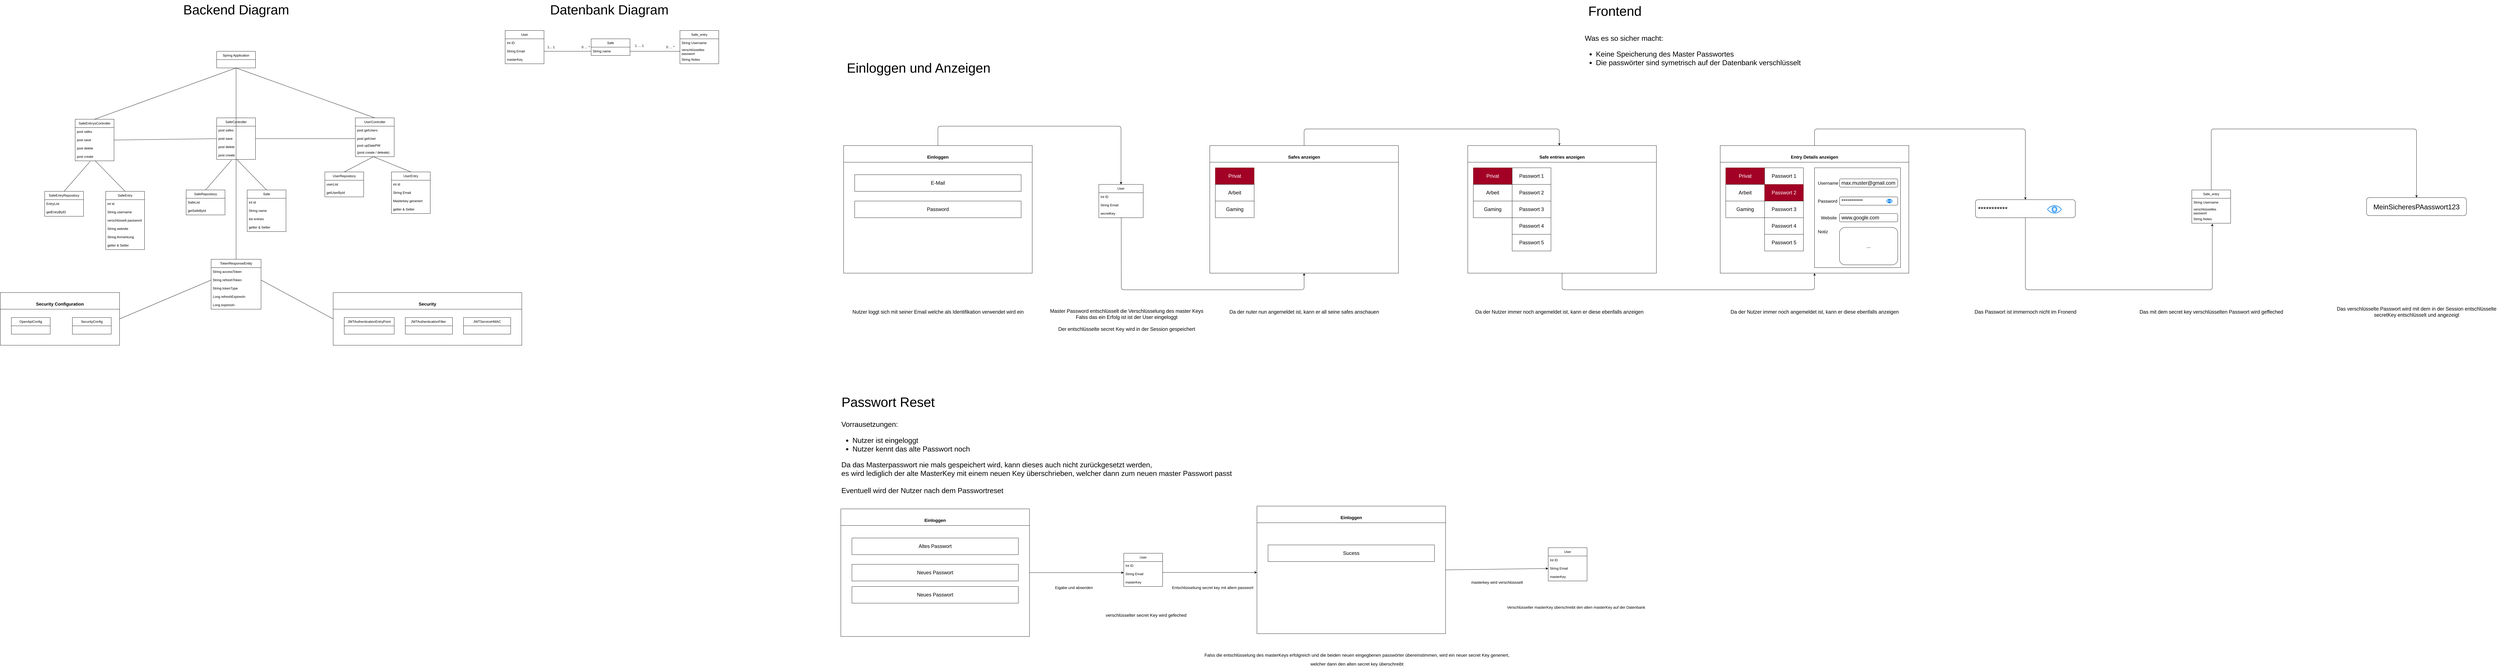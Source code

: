 <mxfile>
    <diagram id="yljdF-pFXAPBTN3tDBmU" name="Page-1">
        <mxGraphModel dx="3310" dy="1337" grid="1" gridSize="10" guides="1" tooltips="1" connect="1" arrows="1" fold="1" page="0" pageScale="1" pageWidth="827" pageHeight="1169" math="0" shadow="0">
            <root>
                <mxCell id="0"/>
                <mxCell id="1" parent="0"/>
                <mxCell id="2" value="UserEntry" style="swimlane;fontStyle=0;childLayout=stackLayout;horizontal=1;startSize=30;horizontalStack=0;resizeParent=1;resizeParentMax=0;resizeLast=0;collapsible=1;marginBottom=0;whiteSpace=wrap;html=1;" parent="1" vertex="1">
                    <mxGeometry x="190" y="325" width="140" height="150" as="geometry"/>
                </mxCell>
                <mxCell id="53" value="int id" style="text;strokeColor=none;fillColor=none;align=left;verticalAlign=middle;spacingLeft=4;spacingRight=4;overflow=hidden;points=[[0,0.5],[1,0.5]];portConstraint=eastwest;rotatable=0;whiteSpace=wrap;html=1;" parent="2" vertex="1">
                    <mxGeometry y="30" width="140" height="30" as="geometry"/>
                </mxCell>
                <mxCell id="3" value="String Email" style="text;strokeColor=none;fillColor=none;align=left;verticalAlign=middle;spacingLeft=4;spacingRight=4;overflow=hidden;points=[[0,0.5],[1,0.5]];portConstraint=eastwest;rotatable=0;whiteSpace=wrap;html=1;" parent="2" vertex="1">
                    <mxGeometry y="60" width="140" height="30" as="geometry"/>
                </mxCell>
                <mxCell id="4" value="Masterkey generiert" style="text;strokeColor=none;fillColor=none;align=left;verticalAlign=middle;spacingLeft=4;spacingRight=4;overflow=hidden;points=[[0,0.5],[1,0.5]];portConstraint=eastwest;rotatable=0;whiteSpace=wrap;html=1;" parent="2" vertex="1">
                    <mxGeometry y="90" width="140" height="30" as="geometry"/>
                </mxCell>
                <mxCell id="15" value="getter &amp;amp; Setter" style="text;strokeColor=none;fillColor=none;align=left;verticalAlign=middle;spacingLeft=4;spacingRight=4;overflow=hidden;points=[[0,0.5],[1,0.5]];portConstraint=eastwest;rotatable=0;whiteSpace=wrap;html=1;" parent="2" vertex="1">
                    <mxGeometry y="120" width="140" height="30" as="geometry"/>
                </mxCell>
                <mxCell id="6" value="UserRepository" style="swimlane;fontStyle=0;childLayout=stackLayout;horizontal=1;startSize=30;horizontalStack=0;resizeParent=1;resizeParentMax=0;resizeLast=0;collapsible=1;marginBottom=0;whiteSpace=wrap;html=1;" parent="1" vertex="1">
                    <mxGeometry x="-50" y="325" width="140" height="90" as="geometry"/>
                </mxCell>
                <mxCell id="16" value="userList" style="text;strokeColor=none;fillColor=none;align=left;verticalAlign=middle;spacingLeft=4;spacingRight=4;overflow=hidden;points=[[0,0.5],[1,0.5]];portConstraint=eastwest;rotatable=0;whiteSpace=wrap;html=1;" parent="6" vertex="1">
                    <mxGeometry y="30" width="140" height="30" as="geometry"/>
                </mxCell>
                <mxCell id="18" value="getUserById" style="text;strokeColor=none;fillColor=none;align=left;verticalAlign=middle;spacingLeft=4;spacingRight=4;overflow=hidden;points=[[0,0.5],[1,0.5]];portConstraint=eastwest;rotatable=0;whiteSpace=wrap;html=1;" parent="6" vertex="1">
                    <mxGeometry y="60" width="140" height="30" as="geometry"/>
                </mxCell>
                <mxCell id="9" value="UserController" style="swimlane;fontStyle=0;childLayout=stackLayout;horizontal=1;startSize=30;horizontalStack=0;resizeParent=1;resizeParentMax=0;resizeLast=0;collapsible=1;marginBottom=0;whiteSpace=wrap;html=1;" parent="1" vertex="1">
                    <mxGeometry x="60" y="130" width="140" height="140" as="geometry"/>
                </mxCell>
                <mxCell id="14" value="post getUsers" style="text;strokeColor=none;fillColor=none;align=left;verticalAlign=middle;spacingLeft=4;spacingRight=4;overflow=hidden;points=[[0,0.5],[1,0.5]];portConstraint=eastwest;rotatable=0;whiteSpace=wrap;html=1;" parent="9" vertex="1">
                    <mxGeometry y="30" width="140" height="30" as="geometry"/>
                </mxCell>
                <mxCell id="17" value="post getUser" style="text;strokeColor=none;fillColor=none;align=left;verticalAlign=middle;spacingLeft=4;spacingRight=4;overflow=hidden;points=[[0,0.5],[1,0.5]];portConstraint=eastwest;rotatable=0;whiteSpace=wrap;html=1;" parent="9" vertex="1">
                    <mxGeometry y="60" width="140" height="30" as="geometry"/>
                </mxCell>
                <mxCell id="104" value="post upDatePW" style="text;strokeColor=none;fillColor=none;align=left;verticalAlign=middle;spacingLeft=4;spacingRight=4;overflow=hidden;points=[[0,0.5],[1,0.5]];portConstraint=eastwest;rotatable=0;whiteSpace=wrap;html=1;" parent="9" vertex="1">
                    <mxGeometry y="90" width="140" height="20" as="geometry"/>
                </mxCell>
                <mxCell id="19" value="(post create / deleate)" style="text;strokeColor=none;fillColor=none;align=left;verticalAlign=middle;spacingLeft=4;spacingRight=4;overflow=hidden;points=[[0,0.5],[1,0.5]];portConstraint=eastwest;rotatable=0;whiteSpace=wrap;html=1;" parent="9" vertex="1">
                    <mxGeometry y="110" width="140" height="30" as="geometry"/>
                </mxCell>
                <mxCell id="10" value="Spring Application" style="swimlane;fontStyle=0;childLayout=stackLayout;horizontal=1;startSize=30;horizontalStack=0;resizeParent=1;resizeParentMax=0;resizeLast=0;collapsible=1;marginBottom=0;whiteSpace=wrap;html=1;" parent="1" vertex="1">
                    <mxGeometry x="-440" y="-110" width="140" height="60" as="geometry"/>
                </mxCell>
                <mxCell id="20" value="" style="endArrow=none;html=1;entryX=0.46;entryY=1.02;entryDx=0;entryDy=0;exitX=0.5;exitY=0;exitDx=0;exitDy=0;entryPerimeter=0;" parent="1" source="6" target="19" edge="1">
                    <mxGeometry width="50" height="50" relative="1" as="geometry">
                        <mxPoint x="400" y="340" as="sourcePoint"/>
                        <mxPoint x="450" y="290" as="targetPoint"/>
                    </mxGeometry>
                </mxCell>
                <mxCell id="21" value="" style="endArrow=none;html=1;entryX=0.5;entryY=1;entryDx=0;entryDy=0;exitX=0.5;exitY=0;exitDx=0;exitDy=0;" parent="1" source="9" target="10" edge="1">
                    <mxGeometry width="50" height="50" relative="1" as="geometry">
                        <mxPoint x="160" y="140" as="sourcePoint"/>
                        <mxPoint x="160" y="50" as="targetPoint"/>
                    </mxGeometry>
                </mxCell>
                <mxCell id="22" value="" style="endArrow=none;html=1;entryX=0.476;entryY=1.02;entryDx=0;entryDy=0;exitX=0.5;exitY=0;exitDx=0;exitDy=0;entryPerimeter=0;" parent="1" source="2" target="19" edge="1">
                    <mxGeometry width="50" height="50" relative="1" as="geometry">
                        <mxPoint x="30" y="335" as="sourcePoint"/>
                        <mxPoint x="154.4" y="260.6" as="targetPoint"/>
                    </mxGeometry>
                </mxCell>
                <mxCell id="23" value="Safe" style="swimlane;fontStyle=0;childLayout=stackLayout;horizontal=1;startSize=30;horizontalStack=0;resizeParent=1;resizeParentMax=0;resizeLast=0;collapsible=1;marginBottom=0;whiteSpace=wrap;html=1;" parent="1" vertex="1">
                    <mxGeometry x="-330" y="390" width="140" height="150" as="geometry"/>
                </mxCell>
                <mxCell id="24" value="int id" style="text;strokeColor=none;fillColor=none;align=left;verticalAlign=middle;spacingLeft=4;spacingRight=4;overflow=hidden;points=[[0,0.5],[1,0.5]];portConstraint=eastwest;rotatable=0;whiteSpace=wrap;html=1;" parent="23" vertex="1">
                    <mxGeometry y="30" width="140" height="30" as="geometry"/>
                </mxCell>
                <mxCell id="52" value="String name" style="text;strokeColor=none;fillColor=none;align=left;verticalAlign=middle;spacingLeft=4;spacingRight=4;overflow=hidden;points=[[0,0.5],[1,0.5]];portConstraint=eastwest;rotatable=0;whiteSpace=wrap;html=1;" parent="23" vertex="1">
                    <mxGeometry y="60" width="140" height="30" as="geometry"/>
                </mxCell>
                <mxCell id="48" value="list entries" style="text;strokeColor=none;fillColor=none;align=left;verticalAlign=middle;spacingLeft=4;spacingRight=4;overflow=hidden;points=[[0,0.5],[1,0.5]];portConstraint=eastwest;rotatable=0;whiteSpace=wrap;html=1;" parent="23" vertex="1">
                    <mxGeometry y="90" width="140" height="30" as="geometry"/>
                </mxCell>
                <mxCell id="25" value="getter &amp;amp; Setter" style="text;strokeColor=none;fillColor=none;align=left;verticalAlign=middle;spacingLeft=4;spacingRight=4;overflow=hidden;points=[[0,0.5],[1,0.5]];portConstraint=eastwest;rotatable=0;whiteSpace=wrap;html=1;" parent="23" vertex="1">
                    <mxGeometry y="120" width="140" height="30" as="geometry"/>
                </mxCell>
                <mxCell id="27" value="User" style="swimlane;fontStyle=0;childLayout=stackLayout;horizontal=1;startSize=30;horizontalStack=0;resizeParent=1;resizeParentMax=0;resizeLast=0;collapsible=1;marginBottom=0;whiteSpace=wrap;html=1;" parent="1" vertex="1">
                    <mxGeometry x="600" y="-185" width="140" height="120" as="geometry"/>
                </mxCell>
                <mxCell id="28" value="Int ID" style="text;strokeColor=none;fillColor=none;align=left;verticalAlign=middle;spacingLeft=4;spacingRight=4;overflow=hidden;points=[[0,0.5],[1,0.5]];portConstraint=eastwest;rotatable=0;whiteSpace=wrap;html=1;" parent="27" vertex="1">
                    <mxGeometry y="30" width="140" height="30" as="geometry"/>
                </mxCell>
                <mxCell id="108" value="String Email" style="text;strokeColor=none;fillColor=none;align=left;verticalAlign=middle;spacingLeft=4;spacingRight=4;overflow=hidden;points=[[0,0.5],[1,0.5]];portConstraint=eastwest;rotatable=0;whiteSpace=wrap;html=1;" parent="27" vertex="1">
                    <mxGeometry y="60" width="140" height="30" as="geometry"/>
                </mxCell>
                <mxCell id="29" value="masterKey" style="text;strokeColor=none;fillColor=none;align=left;verticalAlign=middle;spacingLeft=4;spacingRight=4;overflow=hidden;points=[[0,0.5],[1,0.5]];portConstraint=eastwest;rotatable=0;whiteSpace=wrap;html=1;" parent="27" vertex="1">
                    <mxGeometry y="90" width="140" height="30" as="geometry"/>
                </mxCell>
                <mxCell id="31" value="&lt;font style=&quot;font-size: 48px;&quot;&gt;Datenbank Diagram&lt;/font&gt;" style="text;html=1;align=center;verticalAlign=middle;resizable=0;points=[];autosize=1;strokeColor=none;fillColor=none;" parent="1" vertex="1">
                    <mxGeometry x="750" y="-295" width="450" height="70" as="geometry"/>
                </mxCell>
                <mxCell id="32" value="Safe" style="swimlane;fontStyle=0;childLayout=stackLayout;horizontal=1;startSize=30;horizontalStack=0;resizeParent=1;resizeParentMax=0;resizeLast=0;collapsible=1;marginBottom=0;whiteSpace=wrap;html=1;" parent="1" vertex="1">
                    <mxGeometry x="910" y="-155" width="140" height="60" as="geometry"/>
                </mxCell>
                <mxCell id="33" value="String name" style="text;strokeColor=none;fillColor=none;align=left;verticalAlign=middle;spacingLeft=4;spacingRight=4;overflow=hidden;points=[[0,0.5],[1,0.5]];portConstraint=eastwest;rotatable=0;whiteSpace=wrap;html=1;" parent="32" vertex="1">
                    <mxGeometry y="30" width="140" height="30" as="geometry"/>
                </mxCell>
                <mxCell id="35" value="Safe_entry" style="swimlane;fontStyle=0;childLayout=stackLayout;horizontal=1;startSize=30;horizontalStack=0;resizeParent=1;resizeParentMax=0;resizeLast=0;collapsible=1;marginBottom=0;whiteSpace=wrap;html=1;" parent="1" vertex="1">
                    <mxGeometry x="1230" y="-185" width="140" height="120" as="geometry"/>
                </mxCell>
                <mxCell id="38" value="String Username" style="text;strokeColor=none;fillColor=none;align=left;verticalAlign=middle;spacingLeft=4;spacingRight=4;overflow=hidden;points=[[0,0.5],[1,0.5]];portConstraint=eastwest;rotatable=0;whiteSpace=wrap;html=1;" parent="35" vertex="1">
                    <mxGeometry y="30" width="140" height="30" as="geometry"/>
                </mxCell>
                <mxCell id="39" value="verschlüsseltes passwort" style="text;strokeColor=none;fillColor=none;align=left;verticalAlign=middle;spacingLeft=4;spacingRight=4;overflow=hidden;points=[[0,0.5],[1,0.5]];portConstraint=eastwest;rotatable=0;whiteSpace=wrap;html=1;" parent="35" vertex="1">
                    <mxGeometry y="60" width="140" height="30" as="geometry"/>
                </mxCell>
                <mxCell id="37" value="String Notes" style="text;strokeColor=none;fillColor=none;align=left;verticalAlign=middle;spacingLeft=4;spacingRight=4;overflow=hidden;points=[[0,0.5],[1,0.5]];portConstraint=eastwest;rotatable=0;whiteSpace=wrap;html=1;" parent="35" vertex="1">
                    <mxGeometry y="90" width="140" height="30" as="geometry"/>
                </mxCell>
                <mxCell id="42" value="" style="endArrow=none;html=1;exitX=1;exitY=0.5;exitDx=0;exitDy=0;entryX=0;entryY=0.5;entryDx=0;entryDy=0;" parent="1" source="108" target="33" edge="1">
                    <mxGeometry width="50" height="50" relative="1" as="geometry">
                        <mxPoint x="1070" y="-245" as="sourcePoint"/>
                        <mxPoint x="1120" y="-295" as="targetPoint"/>
                    </mxGeometry>
                </mxCell>
                <mxCell id="43" value="" style="endArrow=none;html=1;exitX=1;exitY=0.5;exitDx=0;exitDy=0;entryX=0;entryY=0.5;entryDx=0;entryDy=0;" parent="1" source="33" target="39" edge="1">
                    <mxGeometry width="50" height="50" relative="1" as="geometry">
                        <mxPoint x="831.54" y="-112.09" as="sourcePoint"/>
                        <mxPoint x="920" y="-130" as="targetPoint"/>
                    </mxGeometry>
                </mxCell>
                <mxCell id="44" value="1... 1" style="text;html=1;align=center;verticalAlign=middle;resizable=0;points=[];autosize=1;strokeColor=none;fillColor=none;" parent="1" vertex="1">
                    <mxGeometry x="740" y="-140" width="50" height="30" as="geometry"/>
                </mxCell>
                <mxCell id="45" value="0 … *" style="text;html=1;align=center;verticalAlign=middle;resizable=0;points=[];autosize=1;strokeColor=none;fillColor=none;" parent="1" vertex="1">
                    <mxGeometry x="865" y="-140" width="50" height="30" as="geometry"/>
                </mxCell>
                <mxCell id="46" value="0 … *" style="text;html=1;align=center;verticalAlign=middle;resizable=0;points=[];autosize=1;strokeColor=none;fillColor=none;" parent="1" vertex="1">
                    <mxGeometry x="1170" y="-140" width="50" height="30" as="geometry"/>
                </mxCell>
                <mxCell id="47" value="1 … 1&amp;nbsp;" style="text;html=1;align=center;verticalAlign=middle;resizable=0;points=[];autosize=1;strokeColor=none;fillColor=none;" parent="1" vertex="1">
                    <mxGeometry x="1055" y="-145" width="60" height="30" as="geometry"/>
                </mxCell>
                <mxCell id="49" value="SafeRepository" style="swimlane;fontStyle=0;childLayout=stackLayout;horizontal=1;startSize=30;horizontalStack=0;resizeParent=1;resizeParentMax=0;resizeLast=0;collapsible=1;marginBottom=0;whiteSpace=wrap;html=1;" parent="1" vertex="1">
                    <mxGeometry x="-550" y="390" width="140" height="90" as="geometry"/>
                </mxCell>
                <mxCell id="50" value="SafeList" style="text;strokeColor=none;fillColor=none;align=left;verticalAlign=middle;spacingLeft=4;spacingRight=4;overflow=hidden;points=[[0,0.5],[1,0.5]];portConstraint=eastwest;rotatable=0;whiteSpace=wrap;html=1;" parent="49" vertex="1">
                    <mxGeometry y="30" width="140" height="30" as="geometry"/>
                </mxCell>
                <mxCell id="51" value="getSafeById" style="text;strokeColor=none;fillColor=none;align=left;verticalAlign=middle;spacingLeft=4;spacingRight=4;overflow=hidden;points=[[0,0.5],[1,0.5]];portConstraint=eastwest;rotatable=0;whiteSpace=wrap;html=1;" parent="49" vertex="1">
                    <mxGeometry y="60" width="140" height="30" as="geometry"/>
                </mxCell>
                <mxCell id="54" value="SafeController" style="swimlane;fontStyle=0;childLayout=stackLayout;horizontal=1;startSize=30;horizontalStack=0;resizeParent=1;resizeParentMax=0;resizeLast=0;collapsible=1;marginBottom=0;whiteSpace=wrap;html=1;" parent="1" vertex="1">
                    <mxGeometry x="-440" y="130" width="140" height="150" as="geometry"/>
                </mxCell>
                <mxCell id="55" value="post safes" style="text;strokeColor=none;fillColor=none;align=left;verticalAlign=middle;spacingLeft=4;spacingRight=4;overflow=hidden;points=[[0,0.5],[1,0.5]];portConstraint=eastwest;rotatable=0;whiteSpace=wrap;html=1;" parent="54" vertex="1">
                    <mxGeometry y="30" width="140" height="30" as="geometry"/>
                </mxCell>
                <mxCell id="60" value="post save" style="text;strokeColor=none;fillColor=none;align=left;verticalAlign=middle;spacingLeft=4;spacingRight=4;overflow=hidden;points=[[0,0.5],[1,0.5]];portConstraint=eastwest;rotatable=0;whiteSpace=wrap;html=1;" parent="54" vertex="1">
                    <mxGeometry y="60" width="140" height="30" as="geometry"/>
                </mxCell>
                <mxCell id="56" value="post delete" style="text;strokeColor=none;fillColor=none;align=left;verticalAlign=middle;spacingLeft=4;spacingRight=4;overflow=hidden;points=[[0,0.5],[1,0.5]];portConstraint=eastwest;rotatable=0;whiteSpace=wrap;html=1;" parent="54" vertex="1">
                    <mxGeometry y="90" width="140" height="30" as="geometry"/>
                </mxCell>
                <mxCell id="61" value="post create" style="text;strokeColor=none;fillColor=none;align=left;verticalAlign=middle;spacingLeft=4;spacingRight=4;overflow=hidden;points=[[0,0.5],[1,0.5]];portConstraint=eastwest;rotatable=0;whiteSpace=wrap;html=1;" parent="54" vertex="1">
                    <mxGeometry y="120" width="140" height="30" as="geometry"/>
                </mxCell>
                <mxCell id="58" value="" style="endArrow=none;html=1;exitX=0.5;exitY=0;exitDx=0;exitDy=0;entryX=0.516;entryY=0.995;entryDx=0;entryDy=0;entryPerimeter=0;" parent="1" source="23" target="61" edge="1">
                    <mxGeometry width="50" height="50" relative="1" as="geometry">
                        <mxPoint x="50" y="490" as="sourcePoint"/>
                        <mxPoint x="-380" y="250" as="targetPoint"/>
                    </mxGeometry>
                </mxCell>
                <mxCell id="59" value="" style="endArrow=none;html=1;exitX=0.5;exitY=0;exitDx=0;exitDy=0;entryX=0.387;entryY=1.059;entryDx=0;entryDy=0;entryPerimeter=0;" parent="1" source="49" target="61" edge="1">
                    <mxGeometry width="50" height="50" relative="1" as="geometry">
                        <mxPoint x="-250" y="340" as="sourcePoint"/>
                        <mxPoint x="-382.04" y="248.44" as="targetPoint"/>
                    </mxGeometry>
                </mxCell>
                <mxCell id="62" value="SafeEntry" style="swimlane;fontStyle=0;childLayout=stackLayout;horizontal=1;startSize=30;horizontalStack=0;resizeParent=1;resizeParentMax=0;resizeLast=0;collapsible=1;marginBottom=0;whiteSpace=wrap;html=1;" parent="1" vertex="1">
                    <mxGeometry x="-840" y="395" width="140" height="210" as="geometry"/>
                </mxCell>
                <mxCell id="63" value="int id" style="text;strokeColor=none;fillColor=none;align=left;verticalAlign=middle;spacingLeft=4;spacingRight=4;overflow=hidden;points=[[0,0.5],[1,0.5]];portConstraint=eastwest;rotatable=0;whiteSpace=wrap;html=1;" parent="62" vertex="1">
                    <mxGeometry y="30" width="140" height="30" as="geometry"/>
                </mxCell>
                <mxCell id="64" value="String username" style="text;strokeColor=none;fillColor=none;align=left;verticalAlign=middle;spacingLeft=4;spacingRight=4;overflow=hidden;points=[[0,0.5],[1,0.5]];portConstraint=eastwest;rotatable=0;whiteSpace=wrap;html=1;" parent="62" vertex="1">
                    <mxGeometry y="60" width="140" height="30" as="geometry"/>
                </mxCell>
                <mxCell id="65" value="verschlüsselt password&amp;nbsp;" style="text;strokeColor=none;fillColor=none;align=left;verticalAlign=middle;spacingLeft=4;spacingRight=4;overflow=hidden;points=[[0,0.5],[1,0.5]];portConstraint=eastwest;rotatable=0;whiteSpace=wrap;html=1;" parent="62" vertex="1">
                    <mxGeometry y="90" width="140" height="30" as="geometry"/>
                </mxCell>
                <mxCell id="77" value="String website" style="text;strokeColor=none;fillColor=none;align=left;verticalAlign=middle;spacingLeft=4;spacingRight=4;overflow=hidden;points=[[0,0.5],[1,0.5]];portConstraint=eastwest;rotatable=0;whiteSpace=wrap;html=1;" parent="62" vertex="1">
                    <mxGeometry y="120" width="140" height="30" as="geometry"/>
                </mxCell>
                <mxCell id="78" value="String Anmerkung" style="text;strokeColor=none;fillColor=none;align=left;verticalAlign=middle;spacingLeft=4;spacingRight=4;overflow=hidden;points=[[0,0.5],[1,0.5]];portConstraint=eastwest;rotatable=0;whiteSpace=wrap;html=1;" parent="62" vertex="1">
                    <mxGeometry y="150" width="140" height="30" as="geometry"/>
                </mxCell>
                <mxCell id="66" value="getter &amp;amp; Setter" style="text;strokeColor=none;fillColor=none;align=left;verticalAlign=middle;spacingLeft=4;spacingRight=4;overflow=hidden;points=[[0,0.5],[1,0.5]];portConstraint=eastwest;rotatable=0;whiteSpace=wrap;html=1;" parent="62" vertex="1">
                    <mxGeometry y="180" width="140" height="30" as="geometry"/>
                </mxCell>
                <mxCell id="67" value="SafeEntryRepository" style="swimlane;fontStyle=0;childLayout=stackLayout;horizontal=1;startSize=30;horizontalStack=0;resizeParent=1;resizeParentMax=0;resizeLast=0;collapsible=1;marginBottom=0;whiteSpace=wrap;html=1;" parent="1" vertex="1">
                    <mxGeometry x="-1060" y="395" width="140" height="90" as="geometry"/>
                </mxCell>
                <mxCell id="68" value="EntryList" style="text;strokeColor=none;fillColor=none;align=left;verticalAlign=middle;spacingLeft=4;spacingRight=4;overflow=hidden;points=[[0,0.5],[1,0.5]];portConstraint=eastwest;rotatable=0;whiteSpace=wrap;html=1;" parent="67" vertex="1">
                    <mxGeometry y="30" width="140" height="30" as="geometry"/>
                </mxCell>
                <mxCell id="69" value="getEntryByID" style="text;strokeColor=none;fillColor=none;align=left;verticalAlign=middle;spacingLeft=4;spacingRight=4;overflow=hidden;points=[[0,0.5],[1,0.5]];portConstraint=eastwest;rotatable=0;whiteSpace=wrap;html=1;" parent="67" vertex="1">
                    <mxGeometry y="60" width="140" height="30" as="geometry"/>
                </mxCell>
                <mxCell id="70" value="SafeEntrrysController" style="swimlane;fontStyle=0;childLayout=stackLayout;horizontal=1;startSize=30;horizontalStack=0;resizeParent=1;resizeParentMax=0;resizeLast=0;collapsible=1;marginBottom=0;whiteSpace=wrap;html=1;" parent="1" vertex="1">
                    <mxGeometry x="-950" y="135" width="140" height="150" as="geometry"/>
                </mxCell>
                <mxCell id="71" value="post safes" style="text;strokeColor=none;fillColor=none;align=left;verticalAlign=middle;spacingLeft=4;spacingRight=4;overflow=hidden;points=[[0,0.5],[1,0.5]];portConstraint=eastwest;rotatable=0;whiteSpace=wrap;html=1;" parent="70" vertex="1">
                    <mxGeometry y="30" width="140" height="30" as="geometry"/>
                </mxCell>
                <mxCell id="72" value="post save" style="text;strokeColor=none;fillColor=none;align=left;verticalAlign=middle;spacingLeft=4;spacingRight=4;overflow=hidden;points=[[0,0.5],[1,0.5]];portConstraint=eastwest;rotatable=0;whiteSpace=wrap;html=1;" parent="70" vertex="1">
                    <mxGeometry y="60" width="140" height="30" as="geometry"/>
                </mxCell>
                <mxCell id="73" value="post delete" style="text;strokeColor=none;fillColor=none;align=left;verticalAlign=middle;spacingLeft=4;spacingRight=4;overflow=hidden;points=[[0,0.5],[1,0.5]];portConstraint=eastwest;rotatable=0;whiteSpace=wrap;html=1;" parent="70" vertex="1">
                    <mxGeometry y="90" width="140" height="30" as="geometry"/>
                </mxCell>
                <mxCell id="74" value="post create" style="text;strokeColor=none;fillColor=none;align=left;verticalAlign=middle;spacingLeft=4;spacingRight=4;overflow=hidden;points=[[0,0.5],[1,0.5]];portConstraint=eastwest;rotatable=0;whiteSpace=wrap;html=1;" parent="70" vertex="1">
                    <mxGeometry y="120" width="140" height="30" as="geometry"/>
                </mxCell>
                <mxCell id="75" value="" style="endArrow=none;html=1;exitX=0.5;exitY=0;exitDx=0;exitDy=0;entryX=0.516;entryY=0.995;entryDx=0;entryDy=0;entryPerimeter=0;" parent="1" source="62" target="74" edge="1">
                    <mxGeometry width="50" height="50" relative="1" as="geometry">
                        <mxPoint x="-460" y="495" as="sourcePoint"/>
                        <mxPoint x="-890" y="255" as="targetPoint"/>
                    </mxGeometry>
                </mxCell>
                <mxCell id="76" value="" style="endArrow=none;html=1;exitX=0.5;exitY=0;exitDx=0;exitDy=0;entryX=0.387;entryY=1.059;entryDx=0;entryDy=0;entryPerimeter=0;" parent="1" source="67" target="74" edge="1">
                    <mxGeometry width="50" height="50" relative="1" as="geometry">
                        <mxPoint x="-760" y="345" as="sourcePoint"/>
                        <mxPoint x="-892.04" y="253.44" as="targetPoint"/>
                    </mxGeometry>
                </mxCell>
                <mxCell id="79" value="" style="endArrow=none;html=1;exitX=0.5;exitY=0;exitDx=0;exitDy=0;entryX=0.5;entryY=1;entryDx=0;entryDy=0;" parent="1" source="54" target="10" edge="1">
                    <mxGeometry width="50" height="50" relative="1" as="geometry">
                        <mxPoint x="140" y="140" as="sourcePoint"/>
                        <mxPoint x="-380" y="-50" as="targetPoint"/>
                    </mxGeometry>
                </mxCell>
                <mxCell id="80" value="" style="endArrow=none;html=1;exitX=0.5;exitY=0;exitDx=0;exitDy=0;entryX=0.5;entryY=1;entryDx=0;entryDy=0;" parent="1" source="70" target="10" edge="1">
                    <mxGeometry width="50" height="50" relative="1" as="geometry">
                        <mxPoint x="-360" y="140" as="sourcePoint"/>
                        <mxPoint x="-360" y="-50" as="targetPoint"/>
                    </mxGeometry>
                </mxCell>
                <mxCell id="81" value="&lt;font style=&quot;font-size: 48px;&quot;&gt;Backend Diagram&lt;/font&gt;" style="text;html=1;align=center;verticalAlign=middle;resizable=0;points=[];autosize=1;strokeColor=none;fillColor=none;" parent="1" vertex="1">
                    <mxGeometry x="-575" y="-295" width="410" height="70" as="geometry"/>
                </mxCell>
                <mxCell id="82" value="&lt;font size=&quot;3&quot;&gt;Security Configuration&lt;/font&gt;" style="swimlane;whiteSpace=wrap;html=1;fontSize=48;startSize=60;" parent="1" vertex="1">
                    <mxGeometry x="-1220" y="760" width="430" height="190" as="geometry"/>
                </mxCell>
                <mxCell id="83" value="OpenApiConfig" style="swimlane;fontStyle=0;childLayout=stackLayout;horizontal=1;startSize=30;horizontalStack=0;resizeParent=1;resizeParentMax=0;resizeLast=0;collapsible=1;marginBottom=0;whiteSpace=wrap;html=1;" parent="82" vertex="1">
                    <mxGeometry x="40" y="90" width="140" height="60" as="geometry"/>
                </mxCell>
                <mxCell id="88" value="SecurityConfig" style="swimlane;fontStyle=0;childLayout=stackLayout;horizontal=1;startSize=30;horizontalStack=0;resizeParent=1;resizeParentMax=0;resizeLast=0;collapsible=1;marginBottom=0;whiteSpace=wrap;html=1;" parent="82" vertex="1">
                    <mxGeometry x="260" y="90" width="140" height="60" as="geometry"/>
                </mxCell>
                <mxCell id="93" value="TokenResponseEntity" style="swimlane;fontStyle=0;childLayout=stackLayout;horizontal=1;startSize=30;horizontalStack=0;resizeParent=1;resizeParentMax=0;resizeLast=0;collapsible=1;marginBottom=0;whiteSpace=wrap;html=1;" parent="1" vertex="1">
                    <mxGeometry x="-460" y="640" width="180" height="180" as="geometry"/>
                </mxCell>
                <mxCell id="94" value="String accessToken" style="text;strokeColor=none;fillColor=none;align=left;verticalAlign=middle;spacingLeft=4;spacingRight=4;overflow=hidden;points=[[0,0.5],[1,0.5]];portConstraint=eastwest;rotatable=0;whiteSpace=wrap;html=1;" parent="93" vertex="1">
                    <mxGeometry y="30" width="180" height="30" as="geometry"/>
                </mxCell>
                <mxCell id="95" value="String refreshToken" style="text;strokeColor=none;fillColor=none;align=left;verticalAlign=middle;spacingLeft=4;spacingRight=4;overflow=hidden;points=[[0,0.5],[1,0.5]];portConstraint=eastwest;rotatable=0;whiteSpace=wrap;html=1;" parent="93" vertex="1">
                    <mxGeometry y="60" width="180" height="30" as="geometry"/>
                </mxCell>
                <mxCell id="96" value="String tokenType" style="text;strokeColor=none;fillColor=none;align=left;verticalAlign=middle;spacingLeft=4;spacingRight=4;overflow=hidden;points=[[0,0.5],[1,0.5]];portConstraint=eastwest;rotatable=0;whiteSpace=wrap;html=1;" parent="93" vertex="1">
                    <mxGeometry y="90" width="180" height="30" as="geometry"/>
                </mxCell>
                <mxCell id="98" value="Long refreshExpiresIn" style="text;strokeColor=none;fillColor=none;align=left;verticalAlign=middle;spacingLeft=4;spacingRight=4;overflow=hidden;points=[[0,0.5],[1,0.5]];portConstraint=eastwest;rotatable=0;whiteSpace=wrap;html=1;" parent="93" vertex="1">
                    <mxGeometry y="120" width="180" height="30" as="geometry"/>
                </mxCell>
                <mxCell id="97" value="Long expiresIn" style="text;strokeColor=none;fillColor=none;align=left;verticalAlign=middle;spacingLeft=4;spacingRight=4;overflow=hidden;points=[[0,0.5],[1,0.5]];portConstraint=eastwest;rotatable=0;whiteSpace=wrap;html=1;" parent="93" vertex="1">
                    <mxGeometry y="150" width="180" height="30" as="geometry"/>
                </mxCell>
                <mxCell id="99" value="&lt;font size=&quot;3&quot;&gt;Security&lt;/font&gt;" style="swimlane;whiteSpace=wrap;html=1;fontSize=48;startSize=60;" parent="1" vertex="1">
                    <mxGeometry x="-20" y="760" width="680" height="190" as="geometry"/>
                </mxCell>
                <mxCell id="100" value="JWTAuthenticationEntryPoint" style="swimlane;fontStyle=0;childLayout=stackLayout;horizontal=1;startSize=30;horizontalStack=0;resizeParent=1;resizeParentMax=0;resizeLast=0;collapsible=1;marginBottom=0;whiteSpace=wrap;html=1;" parent="99" vertex="1">
                    <mxGeometry x="40" y="90" width="180" height="60" as="geometry"/>
                </mxCell>
                <mxCell id="101" value="JWTAuthenticationFilter&amp;nbsp;" style="swimlane;fontStyle=0;childLayout=stackLayout;horizontal=1;startSize=30;horizontalStack=0;resizeParent=1;resizeParentMax=0;resizeLast=0;collapsible=1;marginBottom=0;whiteSpace=wrap;html=1;" parent="99" vertex="1">
                    <mxGeometry x="260" y="90" width="170" height="60" as="geometry"/>
                </mxCell>
                <mxCell id="102" value="JWTServiceHMAC" style="swimlane;fontStyle=0;childLayout=stackLayout;horizontal=1;startSize=30;horizontalStack=0;resizeParent=1;resizeParentMax=0;resizeLast=0;collapsible=1;marginBottom=0;whiteSpace=wrap;html=1;" parent="99" vertex="1">
                    <mxGeometry x="470" y="90" width="170" height="60" as="geometry"/>
                </mxCell>
                <mxCell id="106" value="" style="endArrow=none;html=1;fontSize=18;exitX=1;exitY=0.5;exitDx=0;exitDy=0;entryX=0;entryY=0.5;entryDx=0;entryDy=0;" parent="1" source="72" target="60" edge="1">
                    <mxGeometry width="50" height="50" relative="1" as="geometry">
                        <mxPoint x="-300" y="440" as="sourcePoint"/>
                        <mxPoint x="-250" y="380" as="targetPoint"/>
                    </mxGeometry>
                </mxCell>
                <mxCell id="107" value="" style="endArrow=none;html=1;fontSize=18;exitX=1;exitY=0.5;exitDx=0;exitDy=0;entryX=0;entryY=0.5;entryDx=0;entryDy=0;" parent="1" source="60" target="17" edge="1">
                    <mxGeometry width="50" height="50" relative="1" as="geometry">
                        <mxPoint x="-800.0" y="220" as="sourcePoint"/>
                        <mxPoint x="-430" y="215" as="targetPoint"/>
                    </mxGeometry>
                </mxCell>
                <mxCell id="109" value="&lt;font style=&quot;font-size: 48px;&quot;&gt;Frontend&lt;/font&gt;" style="text;html=1;align=center;verticalAlign=middle;resizable=0;points=[];autosize=1;strokeColor=none;fillColor=none;" parent="1" vertex="1">
                    <mxGeometry x="4490" y="-290" width="220" height="70" as="geometry"/>
                </mxCell>
                <mxCell id="111" value="&lt;font size=&quot;3&quot;&gt;Einloggen&lt;/font&gt;" style="swimlane;whiteSpace=wrap;html=1;fontSize=48;startSize=60;" parent="1" vertex="1">
                    <mxGeometry x="1820" y="230" width="680" height="460" as="geometry"/>
                </mxCell>
                <mxCell id="115" value="E-Mail" style="rounded=0;whiteSpace=wrap;html=1;fontSize=18;" parent="111" vertex="1">
                    <mxGeometry x="40" y="105" width="600" height="60" as="geometry"/>
                </mxCell>
                <mxCell id="116" value="Password" style="rounded=0;whiteSpace=wrap;html=1;fontSize=18;" parent="111" vertex="1">
                    <mxGeometry x="40" y="200" width="600" height="60" as="geometry"/>
                </mxCell>
                <mxCell id="117" value="User" style="swimlane;fontStyle=0;childLayout=stackLayout;horizontal=1;startSize=30;horizontalStack=0;resizeParent=1;resizeParentMax=0;resizeLast=0;collapsible=1;marginBottom=0;whiteSpace=wrap;html=1;" parent="1" vertex="1">
                    <mxGeometry x="2740" y="370" width="160" height="120" as="geometry"/>
                </mxCell>
                <mxCell id="118" value="Int ID" style="text;strokeColor=none;fillColor=none;align=left;verticalAlign=middle;spacingLeft=4;spacingRight=4;overflow=hidden;points=[[0,0.5],[1,0.5]];portConstraint=eastwest;rotatable=0;whiteSpace=wrap;html=1;" parent="117" vertex="1">
                    <mxGeometry y="30" width="160" height="30" as="geometry"/>
                </mxCell>
                <mxCell id="119" value="String Email" style="text;strokeColor=none;fillColor=none;align=left;verticalAlign=middle;spacingLeft=4;spacingRight=4;overflow=hidden;points=[[0,0.5],[1,0.5]];portConstraint=eastwest;rotatable=0;whiteSpace=wrap;html=1;" parent="117" vertex="1">
                    <mxGeometry y="60" width="160" height="30" as="geometry"/>
                </mxCell>
                <mxCell id="120" value="secretKey" style="text;strokeColor=none;fillColor=none;align=left;verticalAlign=middle;spacingLeft=4;spacingRight=4;overflow=hidden;points=[[0,0.5],[1,0.5]];portConstraint=eastwest;rotatable=0;whiteSpace=wrap;html=1;" parent="117" vertex="1">
                    <mxGeometry y="90" width="160" height="30" as="geometry"/>
                </mxCell>
                <mxCell id="121" value="" style="endArrow=classic;html=1;fontSize=18;entryX=0.5;entryY=0;entryDx=0;entryDy=0;exitX=0.5;exitY=0;exitDx=0;exitDy=0;" parent="1" source="111" target="117" edge="1">
                    <mxGeometry width="50" height="50" relative="1" as="geometry">
                        <mxPoint x="2800" y="580" as="sourcePoint"/>
                        <mxPoint x="2850" y="530" as="targetPoint"/>
                        <Array as="points">
                            <mxPoint x="2160" y="160"/>
                            <mxPoint x="2820" y="160"/>
                        </Array>
                    </mxGeometry>
                </mxCell>
                <mxCell id="123" value="Master Password entschlüsselt die Verschlüsselung des master Keys&lt;br&gt;Falss das ein Erfolg ist ist der User eingeloggt&lt;br&gt;&lt;br&gt;Der entschlüsselte secret Key wird in der Session gespeichert" style="text;html=1;align=center;verticalAlign=middle;resizable=0;points=[];autosize=1;strokeColor=none;fillColor=none;fontSize=18;" parent="1" vertex="1">
                    <mxGeometry x="2550" y="810" width="580" height="100" as="geometry"/>
                </mxCell>
                <mxCell id="124" value="" style="endArrow=classic;html=1;fontSize=18;exitX=0.505;exitY=0.967;exitDx=0;exitDy=0;exitPerimeter=0;entryX=0.5;entryY=1;entryDx=0;entryDy=0;" parent="1" source="120" edge="1">
                    <mxGeometry width="50" height="50" relative="1" as="geometry">
                        <mxPoint x="3000" y="630" as="sourcePoint"/>
                        <mxPoint x="3480.0" y="690" as="targetPoint"/>
                        <Array as="points">
                            <mxPoint x="2821" y="750"/>
                            <mxPoint x="3480" y="750"/>
                        </Array>
                    </mxGeometry>
                </mxCell>
                <mxCell id="129" value="Nutzer loggt sich mit seiner Email welche als Identifikation verwendet wird ein" style="text;html=1;align=center;verticalAlign=middle;resizable=0;points=[];autosize=1;strokeColor=none;fillColor=none;fontSize=18;" parent="1" vertex="1">
                    <mxGeometry x="1840" y="810" width="640" height="40" as="geometry"/>
                </mxCell>
                <mxCell id="130" value="Da der nuter nun angemeldet ist, kann er all seine safes anschauen" style="text;html=1;align=center;verticalAlign=middle;resizable=0;points=[];autosize=1;strokeColor=none;fillColor=none;fontSize=18;" parent="1" vertex="1">
                    <mxGeometry x="3200" y="810" width="560" height="40" as="geometry"/>
                </mxCell>
                <mxCell id="139" value="Da der Nutzer immer noch angemeldet ist, kann er diese ebenfalls anzeigen" style="text;html=1;align=center;verticalAlign=middle;resizable=0;points=[];autosize=1;strokeColor=none;fillColor=none;fontSize=18;" parent="1" vertex="1">
                    <mxGeometry x="4085" y="810" width="630" height="40" as="geometry"/>
                </mxCell>
                <mxCell id="140" value="" style="endArrow=classic;html=1;fontSize=18;exitX=0.5;exitY=0;exitDx=0;exitDy=0;entryX=0.5;entryY=0;entryDx=0;entryDy=0;" parent="1" edge="1">
                    <mxGeometry width="50" height="50" relative="1" as="geometry">
                        <mxPoint x="3480.0" y="230.0" as="sourcePoint"/>
                        <mxPoint x="4400" y="230.0" as="targetPoint"/>
                        <Array as="points">
                            <mxPoint x="3480" y="170"/>
                            <mxPoint x="4400" y="170"/>
                        </Array>
                    </mxGeometry>
                </mxCell>
                <mxCell id="141" value="" style="endArrow=none;html=1;fontSize=18;exitX=0;exitY=0.5;exitDx=0;exitDy=0;entryX=1;entryY=0.5;entryDx=0;entryDy=0;" parent="1" source="99" target="95" edge="1">
                    <mxGeometry width="50" height="50" relative="1" as="geometry">
                        <mxPoint x="-50" y="540" as="sourcePoint"/>
                        <mxPoint y="490" as="targetPoint"/>
                    </mxGeometry>
                </mxCell>
                <mxCell id="142" value="" style="endArrow=none;html=1;fontSize=18;exitX=1;exitY=0.5;exitDx=0;exitDy=0;entryX=0;entryY=0.5;entryDx=0;entryDy=0;" parent="1" source="82" target="95" edge="1">
                    <mxGeometry width="50" height="50" relative="1" as="geometry">
                        <mxPoint x="-10" y="865" as="sourcePoint"/>
                        <mxPoint x="-270" y="725" as="targetPoint"/>
                    </mxGeometry>
                </mxCell>
                <mxCell id="143" value="" style="endArrow=none;html=1;fontSize=18;exitX=0.5;exitY=0;exitDx=0;exitDy=0;entryX=0.5;entryY=1;entryDx=0;entryDy=0;" parent="1" source="93" target="10" edge="1">
                    <mxGeometry width="50" height="50" relative="1" as="geometry">
                        <mxPoint x="-50" y="540" as="sourcePoint"/>
                        <mxPoint y="490" as="targetPoint"/>
                    </mxGeometry>
                </mxCell>
                <mxCell id="144" value="&lt;font size=&quot;3&quot;&gt;Entry Details anzeigen&lt;/font&gt;" style="swimlane;whiteSpace=wrap;html=1;fontSize=48;startSize=60;" parent="1" vertex="1">
                    <mxGeometry x="4980" y="230" width="680" height="460" as="geometry"/>
                </mxCell>
                <mxCell id="145" value="Privat" style="rounded=0;whiteSpace=wrap;html=1;fontSize=18;fillColor=#a20025;fontColor=#ffffff;strokeColor=#6F0000;" parent="144" vertex="1">
                    <mxGeometry x="20" y="80" width="140" height="60" as="geometry"/>
                </mxCell>
                <mxCell id="146" value="Arbeit" style="rounded=0;whiteSpace=wrap;html=1;fontSize=18;" parent="144" vertex="1">
                    <mxGeometry x="20" y="140" width="140" height="60" as="geometry"/>
                </mxCell>
                <mxCell id="147" value="Gaming" style="rounded=0;whiteSpace=wrap;html=1;fontSize=18;" parent="144" vertex="1">
                    <mxGeometry x="20" y="200" width="140" height="60" as="geometry"/>
                </mxCell>
                <mxCell id="148" value="Passwort 1" style="rounded=0;whiteSpace=wrap;html=1;fontSize=18;" parent="144" vertex="1">
                    <mxGeometry x="160" y="80" width="140" height="60" as="geometry"/>
                </mxCell>
                <mxCell id="149" value="Passwort 2" style="rounded=0;whiteSpace=wrap;html=1;fontSize=18;fillColor=#a20025;fontColor=#ffffff;strokeColor=#6F0000;" parent="144" vertex="1">
                    <mxGeometry x="160" y="140" width="140" height="60" as="geometry"/>
                </mxCell>
                <mxCell id="150" value="Passwort 3" style="rounded=0;whiteSpace=wrap;html=1;fontSize=18;" parent="144" vertex="1">
                    <mxGeometry x="160" y="200" width="140" height="60" as="geometry"/>
                </mxCell>
                <mxCell id="151" value="" style="rounded=0;whiteSpace=wrap;html=1;fontSize=18;" parent="144" vertex="1">
                    <mxGeometry x="340" y="80" width="310" height="360" as="geometry"/>
                </mxCell>
                <mxCell id="152" value="Passwort 4" style="rounded=0;whiteSpace=wrap;html=1;fontSize=18;" parent="144" vertex="1">
                    <mxGeometry x="160" y="260" width="140" height="60" as="geometry"/>
                </mxCell>
                <mxCell id="153" value="Passwort 5" style="rounded=0;whiteSpace=wrap;html=1;fontSize=18;" parent="144" vertex="1">
                    <mxGeometry x="160" y="320" width="140" height="60" as="geometry"/>
                </mxCell>
                <mxCell id="173" value="&amp;nbsp;max.muster@gmail.com" style="rounded=1;whiteSpace=wrap;html=1;fontSize=18;align=left;" parent="144" vertex="1">
                    <mxGeometry x="430" y="120" width="210" height="30" as="geometry"/>
                </mxCell>
                <mxCell id="175" value="&lt;font style=&quot;font-size: 16px;&quot;&gt;Username&lt;/font&gt;" style="text;html=1;align=left;verticalAlign=middle;resizable=0;points=[];autosize=1;strokeColor=none;fillColor=none;fontSize=18;" parent="144" vertex="1">
                    <mxGeometry x="350" y="115" width="100" height="40" as="geometry"/>
                </mxCell>
                <mxCell id="179" value="&amp;nbsp;***********" style="rounded=1;whiteSpace=wrap;html=1;fontSize=18;align=left;" parent="144" vertex="1">
                    <mxGeometry x="430" y="185" width="210" height="30" as="geometry"/>
                </mxCell>
                <mxCell id="180" value="&lt;font style=&quot;font-size: 16px;&quot;&gt;Password&lt;/font&gt;" style="text;html=1;align=left;verticalAlign=middle;resizable=0;points=[];autosize=1;strokeColor=none;fillColor=none;fontSize=18;" parent="144" vertex="1">
                    <mxGeometry x="350" y="180" width="90" height="40" as="geometry"/>
                </mxCell>
                <mxCell id="181" value="" style="html=1;verticalLabelPosition=bottom;align=center;labelBackgroundColor=#ffffff;verticalAlign=top;strokeWidth=2;strokeColor=#0080F0;shadow=0;dashed=0;shape=mxgraph.ios7.icons.eye;fontSize=16;" parent="144" vertex="1">
                    <mxGeometry x="600" y="192.95" width="20" height="14.1" as="geometry"/>
                </mxCell>
                <mxCell id="182" value="&amp;nbsp;www.google.com" style="rounded=1;whiteSpace=wrap;html=1;fontSize=18;align=left;" parent="144" vertex="1">
                    <mxGeometry x="430" y="245" width="210" height="30" as="geometry"/>
                </mxCell>
                <mxCell id="183" value="&lt;font style=&quot;font-size: 16px;&quot;&gt;Website&lt;/font&gt;" style="text;html=1;align=left;verticalAlign=middle;resizable=0;points=[];autosize=1;strokeColor=none;fillColor=none;fontSize=18;" parent="144" vertex="1">
                    <mxGeometry x="361" y="240" width="80" height="40" as="geometry"/>
                </mxCell>
                <mxCell id="184" value="..." style="rounded=1;whiteSpace=wrap;html=1;fontSize=18;align=center;" parent="144" vertex="1">
                    <mxGeometry x="430" y="295" width="210" height="135" as="geometry"/>
                </mxCell>
                <mxCell id="185" value="&lt;font style=&quot;font-size: 16px;&quot;&gt;Notiz&lt;/font&gt;" style="text;html=1;align=left;verticalAlign=middle;resizable=0;points=[];autosize=1;strokeColor=none;fillColor=none;fontSize=18;" parent="144" vertex="1">
                    <mxGeometry x="350" y="290" width="60" height="40" as="geometry"/>
                </mxCell>
                <mxCell id="154" value="&lt;font size=&quot;3&quot;&gt;Safe entries anzeigen&lt;/font&gt;" style="swimlane;whiteSpace=wrap;html=1;fontSize=48;startSize=60;" parent="1" vertex="1">
                    <mxGeometry x="4070" y="230" width="680" height="460" as="geometry"/>
                </mxCell>
                <mxCell id="155" value="Privat" style="rounded=0;whiteSpace=wrap;html=1;fontSize=18;fillColor=#a20025;fontColor=#ffffff;strokeColor=#6F0000;" parent="154" vertex="1">
                    <mxGeometry x="20" y="80" width="140" height="60" as="geometry"/>
                </mxCell>
                <mxCell id="156" value="Arbeit" style="rounded=0;whiteSpace=wrap;html=1;fontSize=18;" parent="154" vertex="1">
                    <mxGeometry x="20" y="140" width="140" height="60" as="geometry"/>
                </mxCell>
                <mxCell id="157" value="Gaming" style="rounded=0;whiteSpace=wrap;html=1;fontSize=18;" parent="154" vertex="1">
                    <mxGeometry x="20" y="200" width="140" height="60" as="geometry"/>
                </mxCell>
                <mxCell id="158" value="Passwort 1" style="rounded=0;whiteSpace=wrap;html=1;fontSize=18;" parent="154" vertex="1">
                    <mxGeometry x="160" y="80" width="140" height="60" as="geometry"/>
                </mxCell>
                <mxCell id="159" value="Passwort 2" style="rounded=0;whiteSpace=wrap;html=1;fontSize=18;" parent="154" vertex="1">
                    <mxGeometry x="160" y="140" width="140" height="60" as="geometry"/>
                </mxCell>
                <mxCell id="160" value="Passwort 3" style="rounded=0;whiteSpace=wrap;html=1;fontSize=18;" parent="154" vertex="1">
                    <mxGeometry x="160" y="200" width="140" height="60" as="geometry"/>
                </mxCell>
                <mxCell id="162" value="Passwort 4" style="rounded=0;whiteSpace=wrap;html=1;fontSize=18;" parent="154" vertex="1">
                    <mxGeometry x="160" y="260" width="140" height="60" as="geometry"/>
                </mxCell>
                <mxCell id="163" value="Passwort 5" style="rounded=0;whiteSpace=wrap;html=1;fontSize=18;" parent="154" vertex="1">
                    <mxGeometry x="160" y="320" width="140" height="60" as="geometry"/>
                </mxCell>
                <mxCell id="164" value="&lt;font size=&quot;3&quot;&gt;Safes anzeigen&lt;/font&gt;" style="swimlane;whiteSpace=wrap;html=1;fontSize=48;startSize=60;" parent="1" vertex="1">
                    <mxGeometry x="3140" y="230" width="680" height="460" as="geometry"/>
                </mxCell>
                <mxCell id="165" value="Privat" style="rounded=0;whiteSpace=wrap;html=1;fontSize=18;fillColor=#a20025;fontColor=#ffffff;strokeColor=#6F0000;" parent="164" vertex="1">
                    <mxGeometry x="20" y="80" width="140" height="60" as="geometry"/>
                </mxCell>
                <mxCell id="166" value="Arbeit" style="rounded=0;whiteSpace=wrap;html=1;fontSize=18;" parent="164" vertex="1">
                    <mxGeometry x="20" y="140" width="140" height="60" as="geometry"/>
                </mxCell>
                <mxCell id="167" value="Gaming" style="rounded=0;whiteSpace=wrap;html=1;fontSize=18;" parent="164" vertex="1">
                    <mxGeometry x="20" y="200" width="140" height="60" as="geometry"/>
                </mxCell>
                <mxCell id="186" value="" style="endArrow=classic;html=1;fontSize=16;exitX=0.5;exitY=1;exitDx=0;exitDy=0;entryX=0.5;entryY=1;entryDx=0;entryDy=0;" parent="1" source="154" target="144" edge="1">
                    <mxGeometry width="50" height="50" relative="1" as="geometry">
                        <mxPoint x="4930" y="640" as="sourcePoint"/>
                        <mxPoint x="4980" y="590" as="targetPoint"/>
                        <Array as="points">
                            <mxPoint x="4410" y="750"/>
                            <mxPoint x="5320" y="750"/>
                        </Array>
                    </mxGeometry>
                </mxCell>
                <mxCell id="187" value="Da der Nutzer immer noch angemeldet ist, kann er diese ebenfalls anzeigen" style="text;html=1;align=center;verticalAlign=middle;resizable=0;points=[];autosize=1;strokeColor=none;fillColor=none;fontSize=18;" parent="1" vertex="1">
                    <mxGeometry x="5005" y="810" width="630" height="40" as="geometry"/>
                </mxCell>
                <mxCell id="189" value="&lt;font style=&quot;font-size: 25px;&quot;&gt;&amp;nbsp;***********&lt;/font&gt;" style="rounded=1;whiteSpace=wrap;html=1;fontSize=18;align=left;" parent="1" vertex="1">
                    <mxGeometry x="5900" y="425.01" width="360" height="65" as="geometry"/>
                </mxCell>
                <mxCell id="190" value="" style="html=1;verticalLabelPosition=bottom;align=center;labelBackgroundColor=#ffffff;verticalAlign=top;strokeWidth=2;strokeColor=#0080F0;shadow=0;dashed=0;shape=mxgraph.ios7.icons.eye;fontSize=16;" parent="1" vertex="1">
                    <mxGeometry x="6160" y="446.47" width="50" height="27.05" as="geometry"/>
                </mxCell>
                <mxCell id="192" value="" style="endArrow=classic;html=1;fontSize=25;exitX=0.5;exitY=0;exitDx=0;exitDy=0;entryX=0.5;entryY=0;entryDx=0;entryDy=0;" parent="1" source="144" target="189" edge="1">
                    <mxGeometry width="50" height="50" relative="1" as="geometry">
                        <mxPoint x="5910" y="740" as="sourcePoint"/>
                        <mxPoint x="5960" y="690" as="targetPoint"/>
                        <Array as="points">
                            <mxPoint x="5320" y="170"/>
                            <mxPoint x="6080" y="170"/>
                        </Array>
                    </mxGeometry>
                </mxCell>
                <mxCell id="193" value="Das Passwort ist immernoch nicht im Fronend" style="text;html=1;align=center;verticalAlign=middle;resizable=0;points=[];autosize=1;strokeColor=none;fillColor=none;fontSize=18;" parent="1" vertex="1">
                    <mxGeometry x="5885" y="810" width="390" height="40" as="geometry"/>
                </mxCell>
                <mxCell id="194" value="" style="endArrow=classic;html=1;fontSize=25;exitX=0.5;exitY=1;exitDx=0;exitDy=0;entryX=0.527;entryY=1.056;entryDx=0;entryDy=0;entryPerimeter=0;" parent="1" source="189" target="198" edge="1">
                    <mxGeometry width="50" height="50" relative="1" as="geometry">
                        <mxPoint x="5750" y="690" as="sourcePoint"/>
                        <mxPoint x="6510" y="650" as="targetPoint"/>
                        <Array as="points">
                            <mxPoint x="6080" y="750"/>
                            <mxPoint x="6754" y="750"/>
                        </Array>
                    </mxGeometry>
                </mxCell>
                <mxCell id="195" value="Safe_entry" style="swimlane;fontStyle=0;childLayout=stackLayout;horizontal=1;startSize=30;horizontalStack=0;resizeParent=1;resizeParentMax=0;resizeLast=0;collapsible=1;marginBottom=0;whiteSpace=wrap;html=1;" parent="1" vertex="1">
                    <mxGeometry x="6680" y="390" width="140" height="120" as="geometry"/>
                </mxCell>
                <mxCell id="196" value="String Username" style="text;strokeColor=none;fillColor=none;align=left;verticalAlign=middle;spacingLeft=4;spacingRight=4;overflow=hidden;points=[[0,0.5],[1,0.5]];portConstraint=eastwest;rotatable=0;whiteSpace=wrap;html=1;" parent="195" vertex="1">
                    <mxGeometry y="30" width="140" height="30" as="geometry"/>
                </mxCell>
                <mxCell id="197" value="verschlüsseltes passwort" style="text;strokeColor=none;fillColor=none;align=left;verticalAlign=middle;spacingLeft=4;spacingRight=4;overflow=hidden;points=[[0,0.5],[1,0.5]];portConstraint=eastwest;rotatable=0;whiteSpace=wrap;html=1;" parent="195" vertex="1">
                    <mxGeometry y="60" width="140" height="30" as="geometry"/>
                </mxCell>
                <mxCell id="198" value="String Notes" style="text;strokeColor=none;fillColor=none;align=left;verticalAlign=middle;spacingLeft=4;spacingRight=4;overflow=hidden;points=[[0,0.5],[1,0.5]];portConstraint=eastwest;rotatable=0;whiteSpace=wrap;html=1;" parent="195" vertex="1">
                    <mxGeometry y="90" width="140" height="30" as="geometry"/>
                </mxCell>
                <mxCell id="200" value="Das mit dem secret key verschlüsselten Passwort wird geffeched" style="text;html=1;align=center;verticalAlign=middle;resizable=0;points=[];autosize=1;strokeColor=none;fillColor=none;fontSize=18;" parent="1" vertex="1">
                    <mxGeometry x="6480" y="810" width="540" height="40" as="geometry"/>
                </mxCell>
                <mxCell id="201" value="&lt;font style=&quot;font-size: 25px;&quot;&gt;MeinSicheresPAasswort123&lt;/font&gt;" style="rounded=1;whiteSpace=wrap;html=1;fontSize=18;align=center;" parent="1" vertex="1">
                    <mxGeometry x="7310" y="417.5" width="360" height="65" as="geometry"/>
                </mxCell>
                <mxCell id="202" value="" style="endArrow=classic;html=1;fontSize=25;entryX=0.5;entryY=0;entryDx=0;entryDy=0;exitX=0.5;exitY=0;exitDx=0;exitDy=0;" parent="1" source="195" target="201" edge="1">
                    <mxGeometry width="50" height="50" relative="1" as="geometry">
                        <mxPoint x="6620" y="740" as="sourcePoint"/>
                        <mxPoint x="6670" y="690" as="targetPoint"/>
                        <Array as="points">
                            <mxPoint x="6750" y="170"/>
                            <mxPoint x="7490" y="170"/>
                        </Array>
                    </mxGeometry>
                </mxCell>
                <mxCell id="204" value="Das verschlüsselte Passwort wird mit dem in der Session entschlüsselte&lt;br&gt;secretKey entschlüsselt und angezeigt" style="text;html=1;align=center;verticalAlign=middle;resizable=0;points=[];autosize=1;strokeColor=none;fillColor=none;fontSize=18;" parent="1" vertex="1">
                    <mxGeometry x="7190" y="800" width="600" height="60" as="geometry"/>
                </mxCell>
                <mxCell id="206" value="Was es so sicher macht:&lt;br&gt;&lt;ul&gt;&lt;li&gt;Keine Speicherung des Master Passwortes&lt;/li&gt;&lt;li&gt;Die passwörter sind symetrisch auf der Datenbank verschlüsselt&lt;/li&gt;&lt;/ul&gt;" style="text;html=1;align=left;verticalAlign=middle;resizable=0;points=[];autosize=1;strokeColor=none;fillColor=none;fontSize=26;" parent="1" vertex="1">
                    <mxGeometry x="4490" y="-185" width="800" height="170" as="geometry"/>
                </mxCell>
                <mxCell id="207" value="&lt;font style=&quot;font-size: 48px;&quot;&gt;Passwort Reset&lt;/font&gt;" style="text;html=1;align=center;verticalAlign=middle;resizable=0;points=[];autosize=1;strokeColor=none;fillColor=none;" parent="1" vertex="1">
                    <mxGeometry x="1800" y="1120" width="360" height="70" as="geometry"/>
                </mxCell>
                <mxCell id="208" value="&lt;font style=&quot;font-size: 48px;&quot;&gt;Einloggen und Anzeigen&lt;/font&gt;" style="text;html=1;align=center;verticalAlign=middle;resizable=0;points=[];autosize=1;strokeColor=none;fillColor=none;" parent="1" vertex="1">
                    <mxGeometry x="1820" y="-85" width="540" height="70" as="geometry"/>
                </mxCell>
                <mxCell id="209" value="&lt;font size=&quot;3&quot;&gt;Einloggen&lt;/font&gt;" style="swimlane;whiteSpace=wrap;html=1;fontSize=48;startSize=60;" parent="1" vertex="1">
                    <mxGeometry x="1810" y="1540" width="680" height="460" as="geometry"/>
                </mxCell>
                <mxCell id="210" value="Altes Passwort" style="rounded=0;whiteSpace=wrap;html=1;fontSize=18;" parent="209" vertex="1">
                    <mxGeometry x="40" y="105" width="600" height="60" as="geometry"/>
                </mxCell>
                <mxCell id="211" value="Neues Passwort" style="rounded=0;whiteSpace=wrap;html=1;fontSize=18;" parent="209" vertex="1">
                    <mxGeometry x="40" y="200" width="600" height="60" as="geometry"/>
                </mxCell>
                <mxCell id="212" value="Neues Passwort" style="rounded=0;whiteSpace=wrap;html=1;fontSize=18;" parent="209" vertex="1">
                    <mxGeometry x="40" y="280" width="600" height="60" as="geometry"/>
                </mxCell>
                <mxCell id="213" value="Vorrausetzungen:&lt;br&gt;&lt;ul&gt;&lt;li&gt;Nutzer ist eingeloggt&lt;/li&gt;&lt;li&gt;Nutzer kennt das alte Passwort noch&lt;/li&gt;&lt;/ul&gt;&lt;div&gt;Da das Masterpasswort nie mals gespeichert wird, kann dieses auch nicht zurückgesetzt werden,&lt;/div&gt;&lt;div&gt;es wird lediglich der alte MasterKey mit einem neuen Key überschrieben, welcher dann zum neuen master Passwort passt&lt;/div&gt;&lt;div&gt;&lt;br&gt;&lt;/div&gt;&lt;div&gt;Eventuell wird der Nutzer nach dem Passwortreset&amp;nbsp;&lt;/div&gt;" style="text;html=1;align=left;verticalAlign=middle;resizable=0;points=[];autosize=1;strokeColor=none;fillColor=none;fontSize=26;" parent="1" vertex="1">
                    <mxGeometry x="1810" y="1205" width="1430" height="300" as="geometry"/>
                </mxCell>
                <mxCell id="218" value="" style="endArrow=classic;html=1;fontSize=26;exitX=1;exitY=0.5;exitDx=0;exitDy=0;entryX=0;entryY=0.5;entryDx=0;entryDy=0;" parent="1" source="209" edge="1">
                    <mxGeometry width="50" height="50" relative="1" as="geometry">
                        <mxPoint x="2850" y="1520" as="sourcePoint"/>
                        <mxPoint x="2830" y="1770.0" as="targetPoint"/>
                    </mxGeometry>
                </mxCell>
                <mxCell id="220" value="&lt;font style=&quot;font-size: 14px;&quot;&gt;Eigabe und absenden&lt;/font&gt;" style="text;html=1;align=center;verticalAlign=middle;resizable=0;points=[];autosize=1;strokeColor=none;fillColor=none;fontSize=26;rotation=0;" parent="1" vertex="1">
                    <mxGeometry x="2570" y="1800" width="160" height="40" as="geometry"/>
                </mxCell>
                <mxCell id="222" value="&lt;span style=&quot;font-size: 16px;&quot;&gt;verschlüsselter secret Key wird gefeched&lt;/span&gt;" style="text;html=1;align=center;verticalAlign=middle;resizable=0;points=[];autosize=1;strokeColor=none;fillColor=none;fontSize=26;" parent="1" vertex="1">
                    <mxGeometry x="2755" y="1900" width="310" height="40" as="geometry"/>
                </mxCell>
                <mxCell id="228" value="User" style="swimlane;fontStyle=0;childLayout=stackLayout;horizontal=1;startSize=30;horizontalStack=0;resizeParent=1;resizeParentMax=0;resizeLast=0;collapsible=1;marginBottom=0;whiteSpace=wrap;html=1;" parent="1" vertex="1">
                    <mxGeometry x="2830" y="1700" width="140" height="120" as="geometry"/>
                </mxCell>
                <mxCell id="229" value="Int ID" style="text;strokeColor=none;fillColor=none;align=left;verticalAlign=middle;spacingLeft=4;spacingRight=4;overflow=hidden;points=[[0,0.5],[1,0.5]];portConstraint=eastwest;rotatable=0;whiteSpace=wrap;html=1;" parent="228" vertex="1">
                    <mxGeometry y="30" width="140" height="30" as="geometry"/>
                </mxCell>
                <mxCell id="230" value="String Email" style="text;strokeColor=none;fillColor=none;align=left;verticalAlign=middle;spacingLeft=4;spacingRight=4;overflow=hidden;points=[[0,0.5],[1,0.5]];portConstraint=eastwest;rotatable=0;whiteSpace=wrap;html=1;" parent="228" vertex="1">
                    <mxGeometry y="60" width="140" height="30" as="geometry"/>
                </mxCell>
                <mxCell id="231" value="masterKey" style="text;strokeColor=none;fillColor=none;align=left;verticalAlign=middle;spacingLeft=4;spacingRight=4;overflow=hidden;points=[[0,0.5],[1,0.5]];portConstraint=eastwest;rotatable=0;whiteSpace=wrap;html=1;" parent="228" vertex="1">
                    <mxGeometry y="90" width="140" height="30" as="geometry"/>
                </mxCell>
                <mxCell id="232" value="" style="endArrow=classic;html=1;fontSize=26;exitX=1;exitY=0.5;exitDx=0;exitDy=0;entryX=0;entryY=0.5;entryDx=0;entryDy=0;" parent="1" edge="1">
                    <mxGeometry width="50" height="50" relative="1" as="geometry">
                        <mxPoint x="2970" y="1769.23" as="sourcePoint"/>
                        <mxPoint x="3310" y="1769.23" as="targetPoint"/>
                    </mxGeometry>
                </mxCell>
                <mxCell id="233" value="&lt;font size=&quot;3&quot;&gt;Einloggen&lt;/font&gt;" style="swimlane;whiteSpace=wrap;html=1;fontSize=48;startSize=60;" parent="1" vertex="1">
                    <mxGeometry x="3310" y="1530" width="680" height="460" as="geometry"/>
                </mxCell>
                <mxCell id="235" value="Sucess" style="rounded=0;whiteSpace=wrap;html=1;fontSize=18;" parent="233" vertex="1">
                    <mxGeometry x="40" y="140" width="600" height="60" as="geometry"/>
                </mxCell>
                <mxCell id="237" value="&lt;font style=&quot;font-size: 14px;&quot;&gt;Entschlüsseliung secret key mit altem passwort&lt;/font&gt;" style="text;html=1;align=center;verticalAlign=middle;resizable=0;points=[];autosize=1;strokeColor=none;fillColor=none;fontSize=26;rotation=0;" parent="1" vertex="1">
                    <mxGeometry x="2990" y="1800" width="320" height="40" as="geometry"/>
                </mxCell>
                <mxCell id="238" value="&lt;span style=&quot;font-size: 16px;&quot;&gt;Falss die entschlüsselung des masterKeys erfolgreich und die beiden neuen eingegbenen passwörter übereinstimmen, wird ein neuer secret Key generiert,&lt;br&gt;welcher dann den alten secret key überschreibt&lt;br&gt;&lt;/span&gt;" style="text;html=1;align=center;verticalAlign=middle;resizable=0;points=[];autosize=1;strokeColor=none;fillColor=none;fontSize=26;" parent="1" vertex="1">
                    <mxGeometry x="3110" y="2040" width="1120" height="80" as="geometry"/>
                </mxCell>
                <mxCell id="240" value="User" style="swimlane;fontStyle=0;childLayout=stackLayout;horizontal=1;startSize=30;horizontalStack=0;resizeParent=1;resizeParentMax=0;resizeLast=0;collapsible=1;marginBottom=0;whiteSpace=wrap;html=1;" parent="1" vertex="1">
                    <mxGeometry x="4360" y="1680" width="140" height="120" as="geometry"/>
                </mxCell>
                <mxCell id="241" value="Int ID" style="text;strokeColor=none;fillColor=none;align=left;verticalAlign=middle;spacingLeft=4;spacingRight=4;overflow=hidden;points=[[0,0.5],[1,0.5]];portConstraint=eastwest;rotatable=0;whiteSpace=wrap;html=1;" parent="240" vertex="1">
                    <mxGeometry y="30" width="140" height="30" as="geometry"/>
                </mxCell>
                <mxCell id="242" value="String Email" style="text;strokeColor=none;fillColor=none;align=left;verticalAlign=middle;spacingLeft=4;spacingRight=4;overflow=hidden;points=[[0,0.5],[1,0.5]];portConstraint=eastwest;rotatable=0;whiteSpace=wrap;html=1;" parent="240" vertex="1">
                    <mxGeometry y="60" width="140" height="30" as="geometry"/>
                </mxCell>
                <mxCell id="243" value="masterKey" style="text;strokeColor=none;fillColor=none;align=left;verticalAlign=middle;spacingLeft=4;spacingRight=4;overflow=hidden;points=[[0,0.5],[1,0.5]];portConstraint=eastwest;rotatable=0;whiteSpace=wrap;html=1;" parent="240" vertex="1">
                    <mxGeometry y="90" width="140" height="30" as="geometry"/>
                </mxCell>
                <mxCell id="244" value="" style="endArrow=classic;html=1;fontSize=14;entryX=0;entryY=0.5;entryDx=0;entryDy=0;exitX=1;exitY=0.5;exitDx=0;exitDy=0;" parent="1" source="233" target="242" edge="1">
                    <mxGeometry width="50" height="50" relative="1" as="geometry">
                        <mxPoint x="3610" y="1710" as="sourcePoint"/>
                        <mxPoint x="3660" y="1660" as="targetPoint"/>
                    </mxGeometry>
                </mxCell>
                <mxCell id="246" value="&lt;span style=&quot;color: rgba(0, 0, 0, 0); font-family: monospace; font-size: 0px; text-align: start;&quot;&gt;f&lt;/span&gt;" style="text;html=1;align=center;verticalAlign=middle;resizable=0;points=[];autosize=1;strokeColor=none;fillColor=none;fontSize=14;" parent="1" vertex="1">
                    <mxGeometry x="4160" y="1785" width="20" height="30" as="geometry"/>
                </mxCell>
                <mxCell id="247" value="masterkey wird verschlüssselt" style="text;html=1;align=center;verticalAlign=middle;resizable=0;points=[];autosize=1;strokeColor=none;fillColor=none;fontSize=14;" parent="1" vertex="1">
                    <mxGeometry x="4070" y="1790" width="210" height="30" as="geometry"/>
                </mxCell>
                <mxCell id="248" value="Verschlüsselter masterKey überschreibt den alten masterKey auf der Datenbank" style="text;html=1;align=center;verticalAlign=middle;resizable=0;points=[];autosize=1;strokeColor=none;fillColor=none;fontSize=14;" parent="1" vertex="1">
                    <mxGeometry x="4200" y="1880" width="520" height="30" as="geometry"/>
                </mxCell>
            </root>
        </mxGraphModel>
    </diagram>
</mxfile>